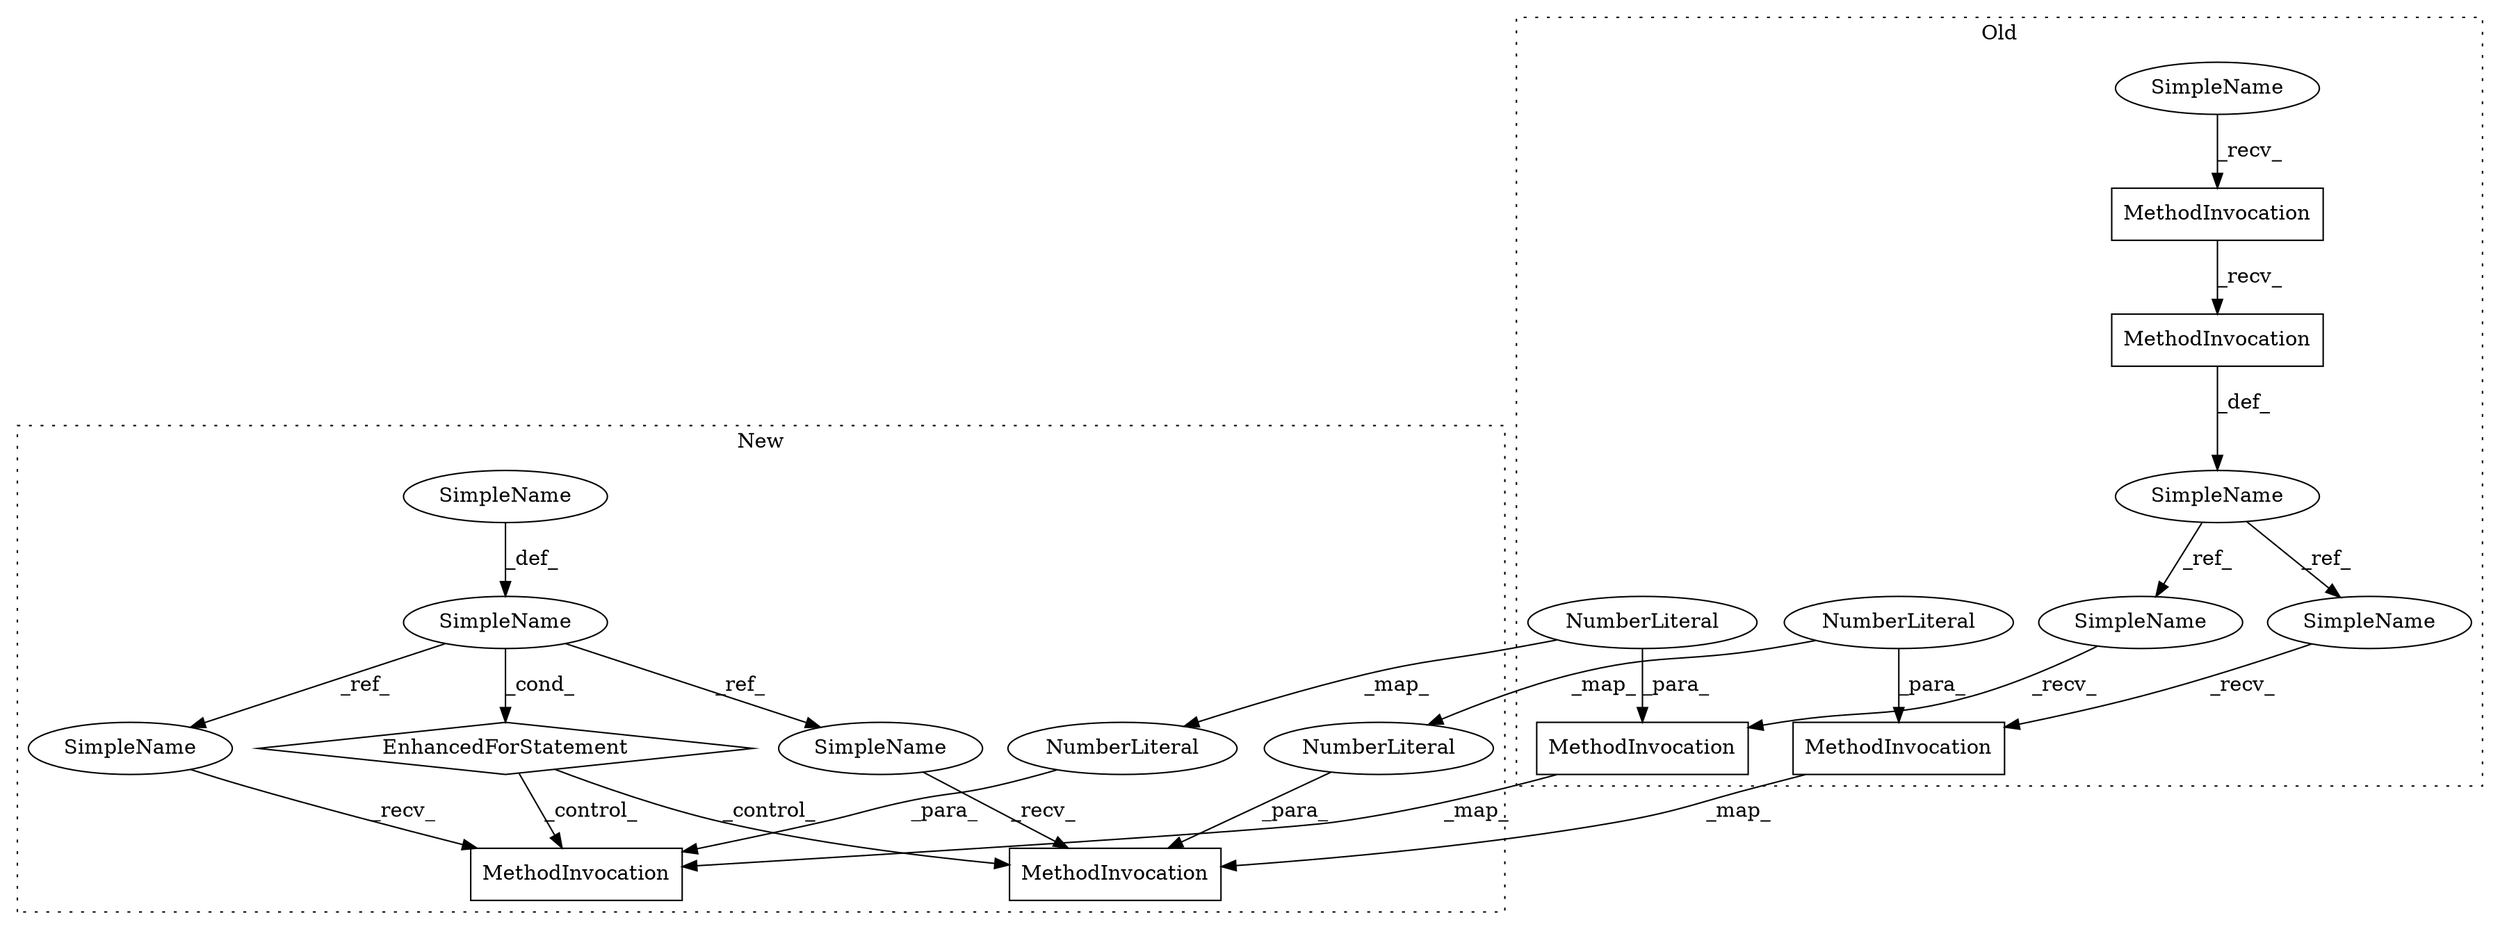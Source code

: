 digraph G {
subgraph cluster0 {
1 [label="MethodInvocation" a="32" s="3290" l="7" shape="box"];
2 [label="MethodInvocation" a="32" s="3317,3329" l="8,1" shape="box"];
3 [label="MethodInvocation" a="32" s="3279" l="10" shape="box"];
6 [label="MethodInvocation" a="32" s="3350,3362" l="8,1" shape="box"];
7 [label="NumberLiteral" a="34" s="3361" l="1" shape="ellipse"];
10 [label="NumberLiteral" a="34" s="3328" l="1" shape="ellipse"];
12 [label="SimpleName" a="42" s="3250" l="13" shape="ellipse"];
13 [label="SimpleName" a="42" s="3336" l="13" shape="ellipse"];
14 [label="SimpleName" a="42" s="3266" l="12" shape="ellipse"];
16 [label="SimpleName" a="42" s="3303" l="13" shape="ellipse"];
label = "Old";
style="dotted";
}
subgraph cluster1 {
4 [label="MethodInvocation" a="32" s="4461,4473" l="8,1" shape="box"];
5 [label="MethodInvocation" a="32" s="4434,4446" l="8,1" shape="box"];
8 [label="NumberLiteral" a="34" s="4442" l="1" shape="ellipse"];
9 [label="NumberLiteral" a="34" s="4469" l="1" shape="ellipse"];
11 [label="SimpleName" a="42" s="4398" l="5" shape="ellipse"];
15 [label="SimpleName" a="42" s="4406" l="12" shape="ellipse"];
17 [label="SimpleName" a="42" s="4455" l="5" shape="ellipse"];
18 [label="SimpleName" a="42" s="4428" l="5" shape="ellipse"];
19 [label="EnhancedForStatement" a="70" s="4371,4418" l="5,2" shape="diamond"];
label = "New";
style="dotted";
}
1 -> 12 [label="_def_"];
2 -> 4 [label="_map_"];
3 -> 1 [label="_recv_"];
6 -> 5 [label="_map_"];
7 -> 6 [label="_para_"];
7 -> 8 [label="_map_"];
8 -> 5 [label="_para_"];
9 -> 4 [label="_para_"];
10 -> 2 [label="_para_"];
10 -> 9 [label="_map_"];
11 -> 17 [label="_ref_"];
11 -> 18 [label="_ref_"];
11 -> 19 [label="_cond_"];
12 -> 16 [label="_ref_"];
12 -> 13 [label="_ref_"];
13 -> 6 [label="_recv_"];
14 -> 3 [label="_recv_"];
15 -> 11 [label="_def_"];
16 -> 2 [label="_recv_"];
17 -> 4 [label="_recv_"];
18 -> 5 [label="_recv_"];
19 -> 5 [label="_control_"];
19 -> 4 [label="_control_"];
}